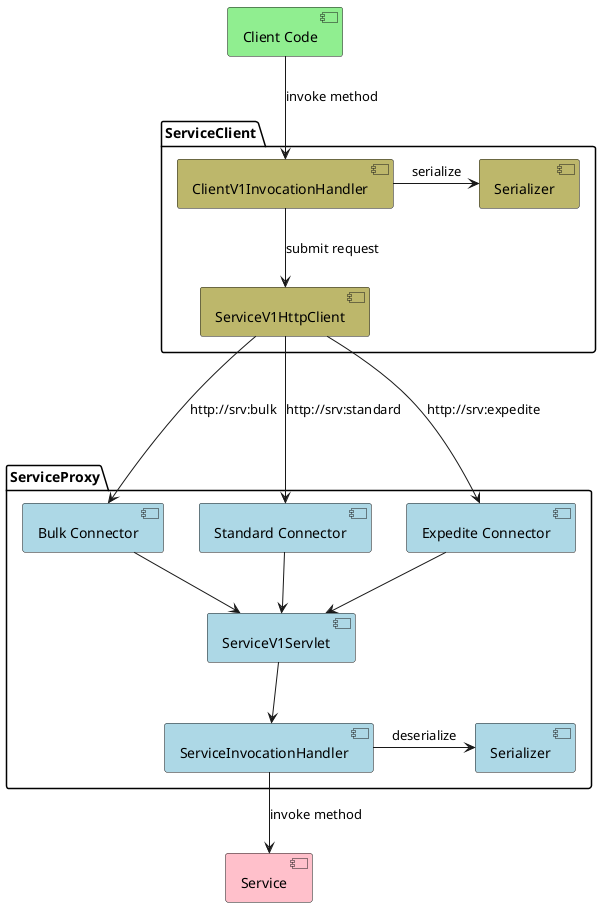 @startuml

[Client Code] #LightGreen

package "ServiceClient" {
  [ClientV1InvocationHandler] #DarkKhaki
  [Serializer] #DarkKhaki
  [ServiceV1HttpClient] #DarkKhaki
}

package "ServiceProxy" {
  [Bulk Connector] #LightBlue
  [Standard Connector] #LightBlue
  [Expedite Connector] #LightBlue
  [ServiceV1Servlet] #LightBlue
  [ServiceInvocationHandler] #LightBlue
  [Server Serializer] as "Serializer" #LightBlue
}
[Service] #Pink

[Client Code] --> [ClientV1InvocationHandler] : invoke method
[ClientV1InvocationHandler] --> [ServiceV1HttpClient] : submit request
[ClientV1InvocationHandler] -> [Serializer] : serialize
[ServiceV1HttpClient] ---> [Bulk Connector] : http://srv:bulk
[ServiceV1HttpClient] ---> [Standard Connector] : http://srv:standard
[ServiceV1HttpClient] ---> [Expedite Connector] : http://srv:expedite
[Bulk Connector] --> [ServiceV1Servlet]
[Standard Connector] --> [ServiceV1Servlet]
[Expedite Connector] --> [ServiceV1Servlet]
[ServiceV1Servlet] --> [ServiceInvocationHandler]
[ServiceInvocationHandler] -> [Server Serializer] : deserialize
[ServiceInvocationHandler] --> [Service] : invoke method

@enduml